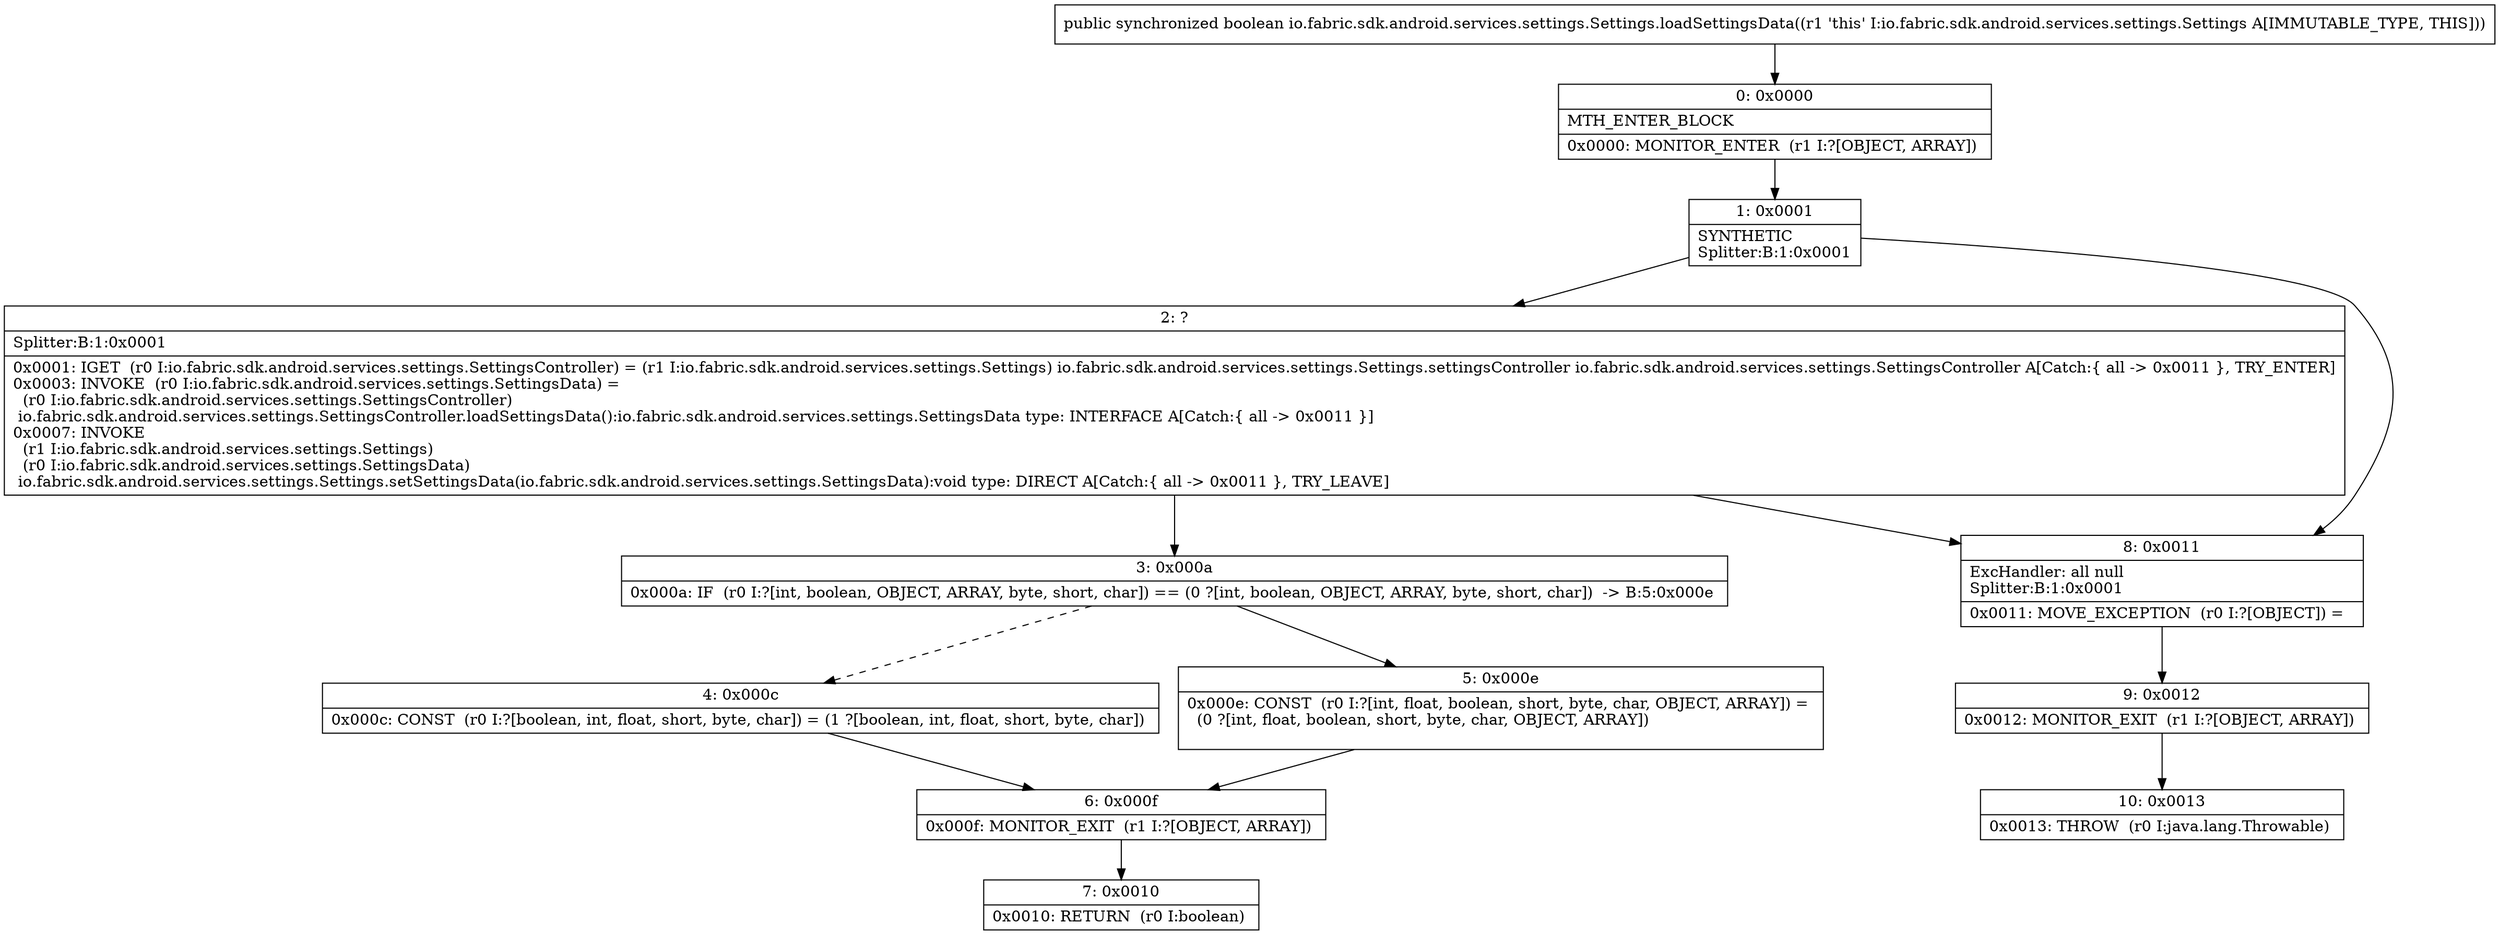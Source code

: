 digraph "CFG forio.fabric.sdk.android.services.settings.Settings.loadSettingsData()Z" {
Node_0 [shape=record,label="{0\:\ 0x0000|MTH_ENTER_BLOCK\l|0x0000: MONITOR_ENTER  (r1 I:?[OBJECT, ARRAY]) \l}"];
Node_1 [shape=record,label="{1\:\ 0x0001|SYNTHETIC\lSplitter:B:1:0x0001\l}"];
Node_2 [shape=record,label="{2\:\ ?|Splitter:B:1:0x0001\l|0x0001: IGET  (r0 I:io.fabric.sdk.android.services.settings.SettingsController) = (r1 I:io.fabric.sdk.android.services.settings.Settings) io.fabric.sdk.android.services.settings.Settings.settingsController io.fabric.sdk.android.services.settings.SettingsController A[Catch:\{ all \-\> 0x0011 \}, TRY_ENTER]\l0x0003: INVOKE  (r0 I:io.fabric.sdk.android.services.settings.SettingsData) = \l  (r0 I:io.fabric.sdk.android.services.settings.SettingsController)\l io.fabric.sdk.android.services.settings.SettingsController.loadSettingsData():io.fabric.sdk.android.services.settings.SettingsData type: INTERFACE A[Catch:\{ all \-\> 0x0011 \}]\l0x0007: INVOKE  \l  (r1 I:io.fabric.sdk.android.services.settings.Settings)\l  (r0 I:io.fabric.sdk.android.services.settings.SettingsData)\l io.fabric.sdk.android.services.settings.Settings.setSettingsData(io.fabric.sdk.android.services.settings.SettingsData):void type: DIRECT A[Catch:\{ all \-\> 0x0011 \}, TRY_LEAVE]\l}"];
Node_3 [shape=record,label="{3\:\ 0x000a|0x000a: IF  (r0 I:?[int, boolean, OBJECT, ARRAY, byte, short, char]) == (0 ?[int, boolean, OBJECT, ARRAY, byte, short, char])  \-\> B:5:0x000e \l}"];
Node_4 [shape=record,label="{4\:\ 0x000c|0x000c: CONST  (r0 I:?[boolean, int, float, short, byte, char]) = (1 ?[boolean, int, float, short, byte, char]) \l}"];
Node_5 [shape=record,label="{5\:\ 0x000e|0x000e: CONST  (r0 I:?[int, float, boolean, short, byte, char, OBJECT, ARRAY]) = \l  (0 ?[int, float, boolean, short, byte, char, OBJECT, ARRAY])\l \l}"];
Node_6 [shape=record,label="{6\:\ 0x000f|0x000f: MONITOR_EXIT  (r1 I:?[OBJECT, ARRAY]) \l}"];
Node_7 [shape=record,label="{7\:\ 0x0010|0x0010: RETURN  (r0 I:boolean) \l}"];
Node_8 [shape=record,label="{8\:\ 0x0011|ExcHandler: all null\lSplitter:B:1:0x0001\l|0x0011: MOVE_EXCEPTION  (r0 I:?[OBJECT]) =  \l}"];
Node_9 [shape=record,label="{9\:\ 0x0012|0x0012: MONITOR_EXIT  (r1 I:?[OBJECT, ARRAY]) \l}"];
Node_10 [shape=record,label="{10\:\ 0x0013|0x0013: THROW  (r0 I:java.lang.Throwable) \l}"];
MethodNode[shape=record,label="{public synchronized boolean io.fabric.sdk.android.services.settings.Settings.loadSettingsData((r1 'this' I:io.fabric.sdk.android.services.settings.Settings A[IMMUTABLE_TYPE, THIS])) }"];
MethodNode -> Node_0;
Node_0 -> Node_1;
Node_1 -> Node_2;
Node_1 -> Node_8;
Node_2 -> Node_3;
Node_2 -> Node_8;
Node_3 -> Node_4[style=dashed];
Node_3 -> Node_5;
Node_4 -> Node_6;
Node_5 -> Node_6;
Node_6 -> Node_7;
Node_8 -> Node_9;
Node_9 -> Node_10;
}

